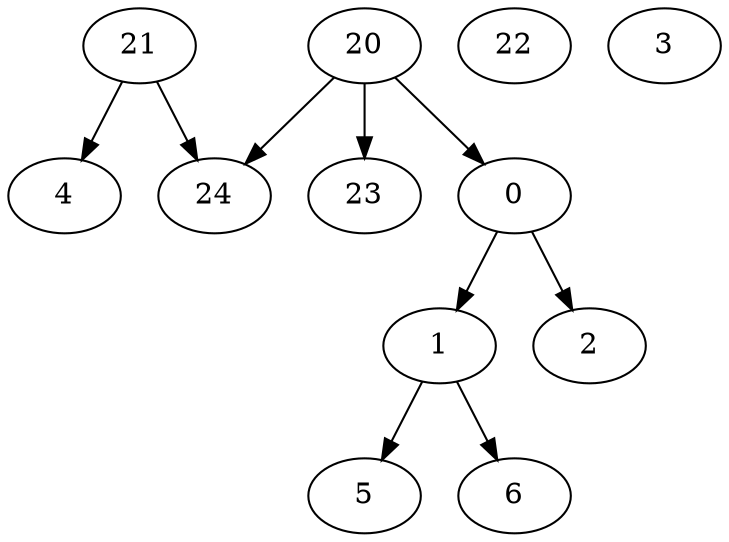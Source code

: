 digraph "output" {
		21		[Weight=3,Start=0,Processor=0];
		20		[Weight=4,Start=0,Processor=1];
		22		[Weight=5,Start=0,Processor=3];
		23		[Weight=6,Start=5,Processor=0];
		24		[Weight=4,Start=11,Processor=0];
		0		[Weight=50,Start=4,Processor=1];
		1		[Weight=70,Start=54,Processor=1];
		2		[Weight=90,Start=61,Processor=0];
		3		[Weight=100,Start=0,Processor=2];
		4		[Weight=40,Start=151,Processor=0];
		5		[Weight=20,Start=191,Processor=0];
		6		[Weight=100,Start=124,Processor=1];
		21 -> 24	[Weight=3];
		21 -> 4	[Weight=10];
		20 -> 23	[Weight=1];
		20 -> 24	[Weight=4];
		20 -> 0	[Weight=4];
		0 -> 1	[Weight=9];
		0 -> 2	[Weight=7];
		1 -> 5	[Weight=7];
		1 -> 6	[Weight=5];
}
